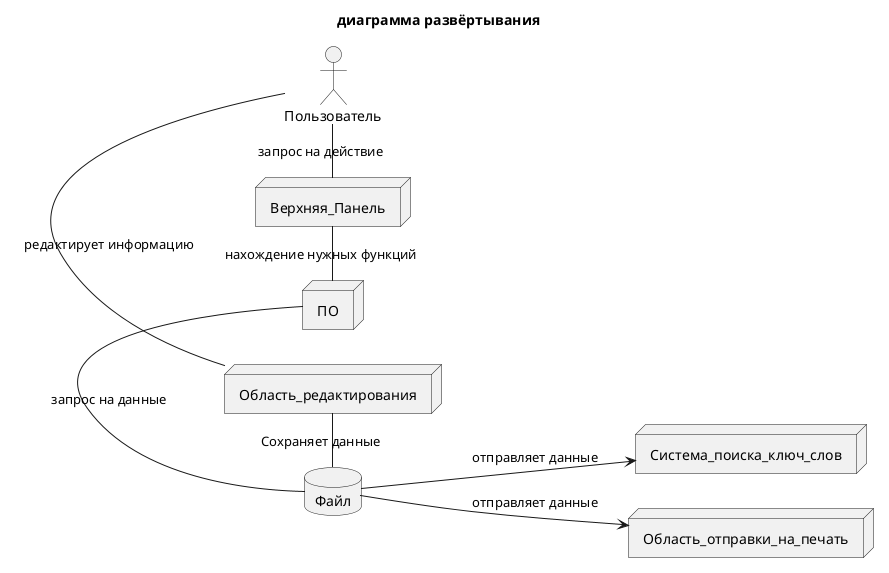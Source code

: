 @startuml
left to right direction
title диаграмма развёртывания
database Файл
node Система_поиска_ключ_слов
actor Пользователь
node ПО
node Верхняя_Панель
node Область_отправки_на_печать
node Область_редактирования

Пользователь - Область_редактирования : редактирует информацию
Область_редактирования - Файл : Сохраняет данные
Пользователь - Верхняя_Панель : запрос на действие
Верхняя_Панель - ПО : нахождение нужных функций
ПО - Файл : запрос на данные
Файл --> Область_отправки_на_печать : отправляет данные
Файл --> Система_поиска_ключ_слов : отправляет данные
@enduml